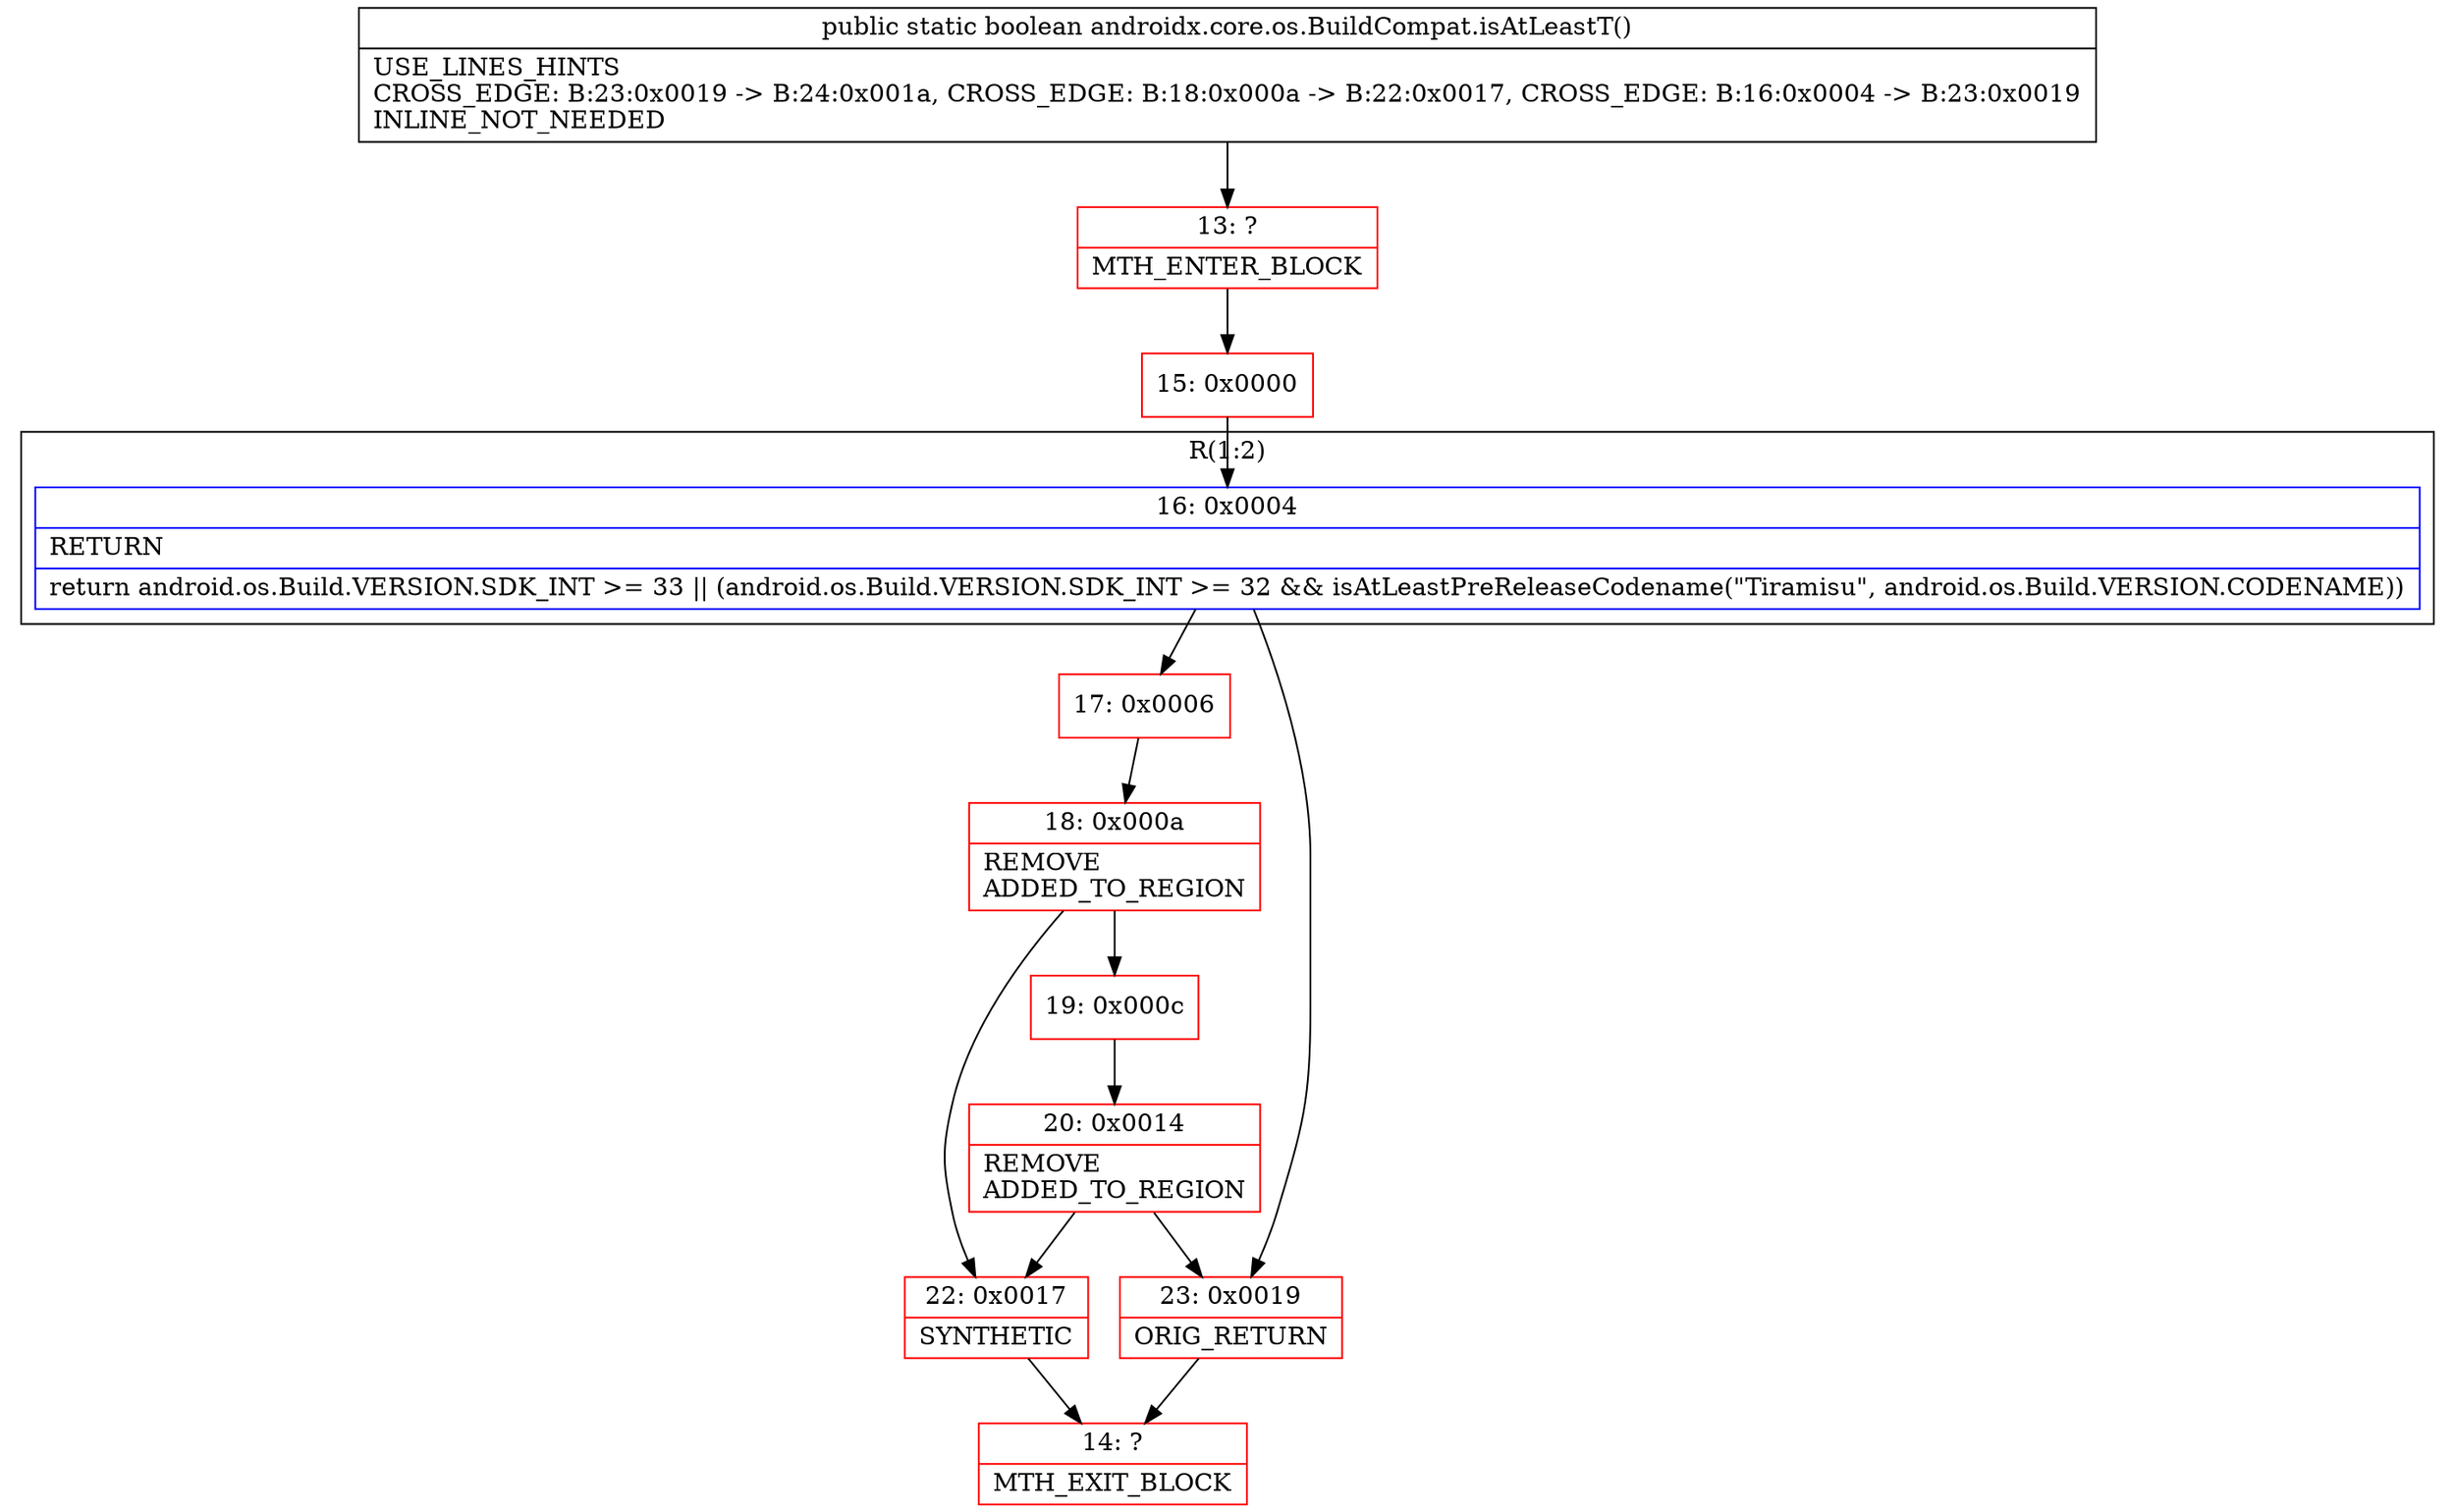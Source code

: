 digraph "CFG forandroidx.core.os.BuildCompat.isAtLeastT()Z" {
subgraph cluster_Region_185110728 {
label = "R(1:2)";
node [shape=record,color=blue];
Node_16 [shape=record,label="{16\:\ 0x0004|RETURN\l|return android.os.Build.VERSION.SDK_INT \>= 33 \|\| (android.os.Build.VERSION.SDK_INT \>= 32 && isAtLeastPreReleaseCodename(\"Tiramisu\", android.os.Build.VERSION.CODENAME))\l}"];
}
Node_13 [shape=record,color=red,label="{13\:\ ?|MTH_ENTER_BLOCK\l}"];
Node_15 [shape=record,color=red,label="{15\:\ 0x0000}"];
Node_17 [shape=record,color=red,label="{17\:\ 0x0006}"];
Node_18 [shape=record,color=red,label="{18\:\ 0x000a|REMOVE\lADDED_TO_REGION\l}"];
Node_19 [shape=record,color=red,label="{19\:\ 0x000c}"];
Node_20 [shape=record,color=red,label="{20\:\ 0x0014|REMOVE\lADDED_TO_REGION\l}"];
Node_22 [shape=record,color=red,label="{22\:\ 0x0017|SYNTHETIC\l}"];
Node_14 [shape=record,color=red,label="{14\:\ ?|MTH_EXIT_BLOCK\l}"];
Node_23 [shape=record,color=red,label="{23\:\ 0x0019|ORIG_RETURN\l}"];
MethodNode[shape=record,label="{public static boolean androidx.core.os.BuildCompat.isAtLeastT()  | USE_LINES_HINTS\lCROSS_EDGE: B:23:0x0019 \-\> B:24:0x001a, CROSS_EDGE: B:18:0x000a \-\> B:22:0x0017, CROSS_EDGE: B:16:0x0004 \-\> B:23:0x0019\lINLINE_NOT_NEEDED\l}"];
MethodNode -> Node_13;Node_16 -> Node_17;
Node_16 -> Node_23;
Node_13 -> Node_15;
Node_15 -> Node_16;
Node_17 -> Node_18;
Node_18 -> Node_19;
Node_18 -> Node_22;
Node_19 -> Node_20;
Node_20 -> Node_22;
Node_20 -> Node_23;
Node_22 -> Node_14;
Node_23 -> Node_14;
}

